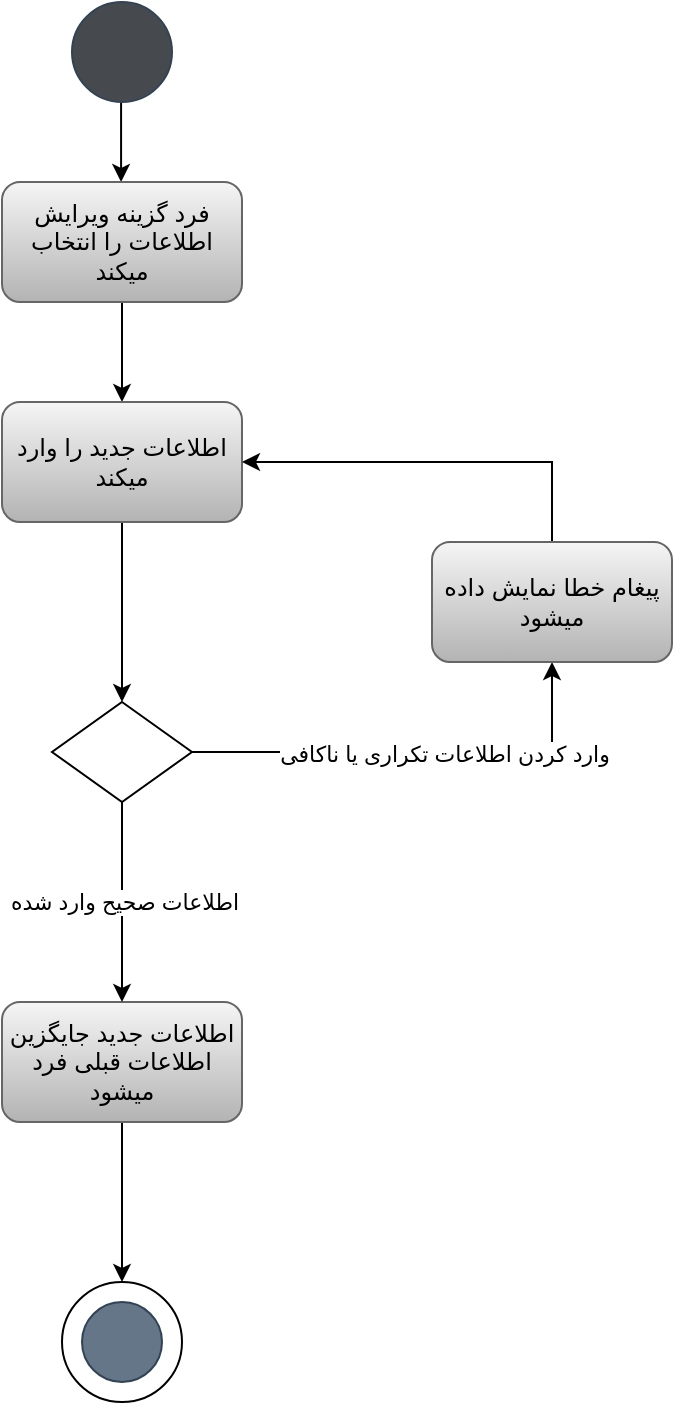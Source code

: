 <mxfile version="26.0.7">
  <diagram name="Page-1" id="eO-bx2FShRwQI2R7Bysx">
    <mxGraphModel dx="1364" dy="795" grid="1" gridSize="10" guides="1" tooltips="1" connect="1" arrows="1" fold="1" page="1" pageScale="1" pageWidth="3300" pageHeight="4681" math="0" shadow="0">
      <root>
        <mxCell id="0" />
        <mxCell id="1" parent="0" />
        <mxCell id="z7HTLuy6B4mvr2cNxcRe-3" value="" style="endArrow=classic;html=1;rounded=0;exitX=0.5;exitY=1;exitDx=0;exitDy=0;" parent="1" edge="1">
          <mxGeometry width="50" height="50" relative="1" as="geometry">
            <mxPoint x="694.54" y="80" as="sourcePoint" />
            <mxPoint x="694.54" y="120" as="targetPoint" />
          </mxGeometry>
        </mxCell>
        <mxCell id="z7HTLuy6B4mvr2cNxcRe-4" value="" style="ellipse;whiteSpace=wrap;html=1;aspect=fixed;fillColor=light-dark(#464a4e, #7d8c9b);strokeColor=#314354;fontColor=#ffffff;" parent="1" vertex="1">
          <mxGeometry x="670" y="30" width="50" height="50" as="geometry" />
        </mxCell>
        <mxCell id="z7HTLuy6B4mvr2cNxcRe-6" style="edgeStyle=orthogonalEdgeStyle;rounded=0;orthogonalLoop=1;jettySize=auto;html=1;exitX=0.5;exitY=1;exitDx=0;exitDy=0;" parent="1" source="z7HTLuy6B4mvr2cNxcRe-5" edge="1">
          <mxGeometry relative="1" as="geometry">
            <mxPoint x="695" y="230" as="targetPoint" />
          </mxGeometry>
        </mxCell>
        <mxCell id="z7HTLuy6B4mvr2cNxcRe-5" value="فرد گزینه ویرایش اطلاعات را انتخاب میکند" style="rounded=1;whiteSpace=wrap;html=1;fillColor=#f5f5f5;gradientColor=#b3b3b3;strokeColor=#666666;" parent="1" vertex="1">
          <mxGeometry x="635" y="120" width="120" height="60" as="geometry" />
        </mxCell>
        <mxCell id="z7HTLuy6B4mvr2cNxcRe-11" style="edgeStyle=orthogonalEdgeStyle;rounded=0;orthogonalLoop=1;jettySize=auto;html=1;exitX=0.5;exitY=1;exitDx=0;exitDy=0;entryX=0.5;entryY=0;entryDx=0;entryDy=0;" parent="1" source="z7HTLuy6B4mvr2cNxcRe-7" target="z7HTLuy6B4mvr2cNxcRe-10" edge="1">
          <mxGeometry relative="1" as="geometry" />
        </mxCell>
        <mxCell id="z7HTLuy6B4mvr2cNxcRe-7" value="اطلاعات جدید را وارد میکند" style="rounded=1;whiteSpace=wrap;html=1;fillColor=#f5f5f5;gradientColor=#b3b3b3;strokeColor=#666666;" parent="1" vertex="1">
          <mxGeometry x="635" y="230" width="120" height="60" as="geometry" />
        </mxCell>
        <mxCell id="z7HTLuy6B4mvr2cNxcRe-18" style="edgeStyle=orthogonalEdgeStyle;rounded=0;orthogonalLoop=1;jettySize=auto;html=1;exitX=0.5;exitY=1;exitDx=0;exitDy=0;entryX=0.5;entryY=0;entryDx=0;entryDy=0;" parent="1" source="z7HTLuy6B4mvr2cNxcRe-8" target="z7HTLuy6B4mvr2cNxcRe-16" edge="1">
          <mxGeometry relative="1" as="geometry" />
        </mxCell>
        <mxCell id="z7HTLuy6B4mvr2cNxcRe-8" value="اطلاعات جدید جایگزین اطلاعات قبلی فرد میشود" style="rounded=1;whiteSpace=wrap;html=1;fillColor=#f5f5f5;gradientColor=#b3b3b3;strokeColor=#666666;" parent="1" vertex="1">
          <mxGeometry x="635" y="530" width="120" height="60" as="geometry" />
        </mxCell>
        <mxCell id="z7HTLuy6B4mvr2cNxcRe-14" style="edgeStyle=orthogonalEdgeStyle;rounded=0;orthogonalLoop=1;jettySize=auto;html=1;exitX=0.5;exitY=1;exitDx=0;exitDy=0;entryX=0.5;entryY=0;entryDx=0;entryDy=0;" parent="1" source="z7HTLuy6B4mvr2cNxcRe-10" target="z7HTLuy6B4mvr2cNxcRe-8" edge="1">
          <mxGeometry relative="1" as="geometry" />
        </mxCell>
        <mxCell id="z7HTLuy6B4mvr2cNxcRe-15" value="اطلاعات صحیح وارد شده" style="edgeLabel;html=1;align=center;verticalAlign=middle;resizable=0;points=[];" parent="z7HTLuy6B4mvr2cNxcRe-14" vertex="1" connectable="0">
          <mxGeometry y="1" relative="1" as="geometry">
            <mxPoint as="offset" />
          </mxGeometry>
        </mxCell>
        <mxCell id="kP_C42Sv8VpUXsihw1e1-2" style="edgeStyle=orthogonalEdgeStyle;rounded=0;orthogonalLoop=1;jettySize=auto;html=1;exitX=1;exitY=0.5;exitDx=0;exitDy=0;" edge="1" parent="1" source="z7HTLuy6B4mvr2cNxcRe-10" target="kP_C42Sv8VpUXsihw1e1-1">
          <mxGeometry relative="1" as="geometry" />
        </mxCell>
        <mxCell id="kP_C42Sv8VpUXsihw1e1-3" value="وارد کردن اطلاعات تکراری یا ناکافی" style="edgeLabel;html=1;align=center;verticalAlign=middle;resizable=0;points=[];" vertex="1" connectable="0" parent="kP_C42Sv8VpUXsihw1e1-2">
          <mxGeometry x="0.12" y="-1" relative="1" as="geometry">
            <mxPoint as="offset" />
          </mxGeometry>
        </mxCell>
        <mxCell id="z7HTLuy6B4mvr2cNxcRe-10" value="" style="rhombus;whiteSpace=wrap;html=1;" parent="1" vertex="1">
          <mxGeometry x="660" y="380" width="70" height="50" as="geometry" />
        </mxCell>
        <mxCell id="z7HTLuy6B4mvr2cNxcRe-16" value="" style="ellipse;whiteSpace=wrap;html=1;aspect=fixed;" parent="1" vertex="1">
          <mxGeometry x="665" y="670" width="60" height="60" as="geometry" />
        </mxCell>
        <mxCell id="z7HTLuy6B4mvr2cNxcRe-17" value="" style="ellipse;whiteSpace=wrap;html=1;aspect=fixed;fillColor=#647687;fontColor=#ffffff;strokeColor=#314354;" parent="1" vertex="1">
          <mxGeometry x="675" y="680" width="40" height="40" as="geometry" />
        </mxCell>
        <mxCell id="kP_C42Sv8VpUXsihw1e1-4" style="edgeStyle=orthogonalEdgeStyle;rounded=0;orthogonalLoop=1;jettySize=auto;html=1;exitX=0.5;exitY=0;exitDx=0;exitDy=0;entryX=1;entryY=0.5;entryDx=0;entryDy=0;" edge="1" parent="1" source="kP_C42Sv8VpUXsihw1e1-1" target="z7HTLuy6B4mvr2cNxcRe-7">
          <mxGeometry relative="1" as="geometry" />
        </mxCell>
        <mxCell id="kP_C42Sv8VpUXsihw1e1-1" value="پیغام خطا نمایش داده میشود" style="rounded=1;whiteSpace=wrap;html=1;fillColor=#f5f5f5;gradientColor=#b3b3b3;strokeColor=#666666;" vertex="1" parent="1">
          <mxGeometry x="850" y="300" width="120" height="60" as="geometry" />
        </mxCell>
      </root>
    </mxGraphModel>
  </diagram>
</mxfile>
